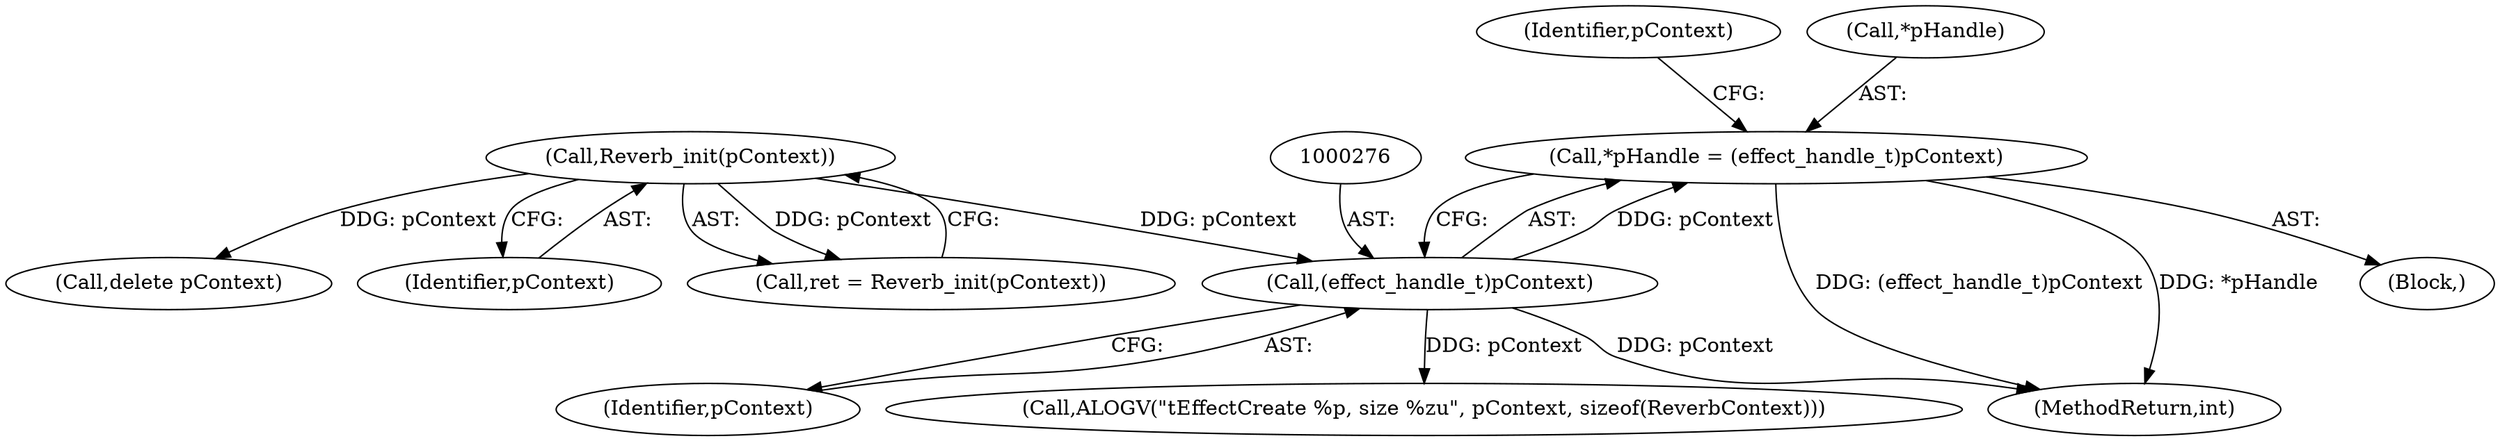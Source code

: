 digraph "0_Android_aeea52da00d210587fb3ed895de3d5f2e0264c88_5@pointer" {
"1000272" [label="(Call,*pHandle = (effect_handle_t)pContext)"];
"1000275" [label="(Call,(effect_handle_t)pContext)"];
"1000259" [label="(Call,Reverb_init(pContext))"];
"1000280" [label="(Identifier,pContext)"];
"1000268" [label="(Call,delete pContext)"];
"1000277" [label="(Identifier,pContext)"];
"1000259" [label="(Call,Reverb_init(pContext))"];
"1000344" [label="(Call,ALOGV(\"\tEffectCreate %p, size %zu\", pContext, sizeof(ReverbContext)))"];
"1000273" [label="(Call,*pHandle)"];
"1000272" [label="(Call,*pHandle = (effect_handle_t)pContext)"];
"1000353" [label="(MethodReturn,int)"];
"1000106" [label="(Block,)"];
"1000260" [label="(Identifier,pContext)"];
"1000275" [label="(Call,(effect_handle_t)pContext)"];
"1000257" [label="(Call,ret = Reverb_init(pContext))"];
"1000272" -> "1000106"  [label="AST: "];
"1000272" -> "1000275"  [label="CFG: "];
"1000273" -> "1000272"  [label="AST: "];
"1000275" -> "1000272"  [label="AST: "];
"1000280" -> "1000272"  [label="CFG: "];
"1000272" -> "1000353"  [label="DDG: (effect_handle_t)pContext"];
"1000272" -> "1000353"  [label="DDG: *pHandle"];
"1000275" -> "1000272"  [label="DDG: pContext"];
"1000275" -> "1000277"  [label="CFG: "];
"1000276" -> "1000275"  [label="AST: "];
"1000277" -> "1000275"  [label="AST: "];
"1000275" -> "1000353"  [label="DDG: pContext"];
"1000259" -> "1000275"  [label="DDG: pContext"];
"1000275" -> "1000344"  [label="DDG: pContext"];
"1000259" -> "1000257"  [label="AST: "];
"1000259" -> "1000260"  [label="CFG: "];
"1000260" -> "1000259"  [label="AST: "];
"1000257" -> "1000259"  [label="CFG: "];
"1000259" -> "1000257"  [label="DDG: pContext"];
"1000259" -> "1000268"  [label="DDG: pContext"];
}
